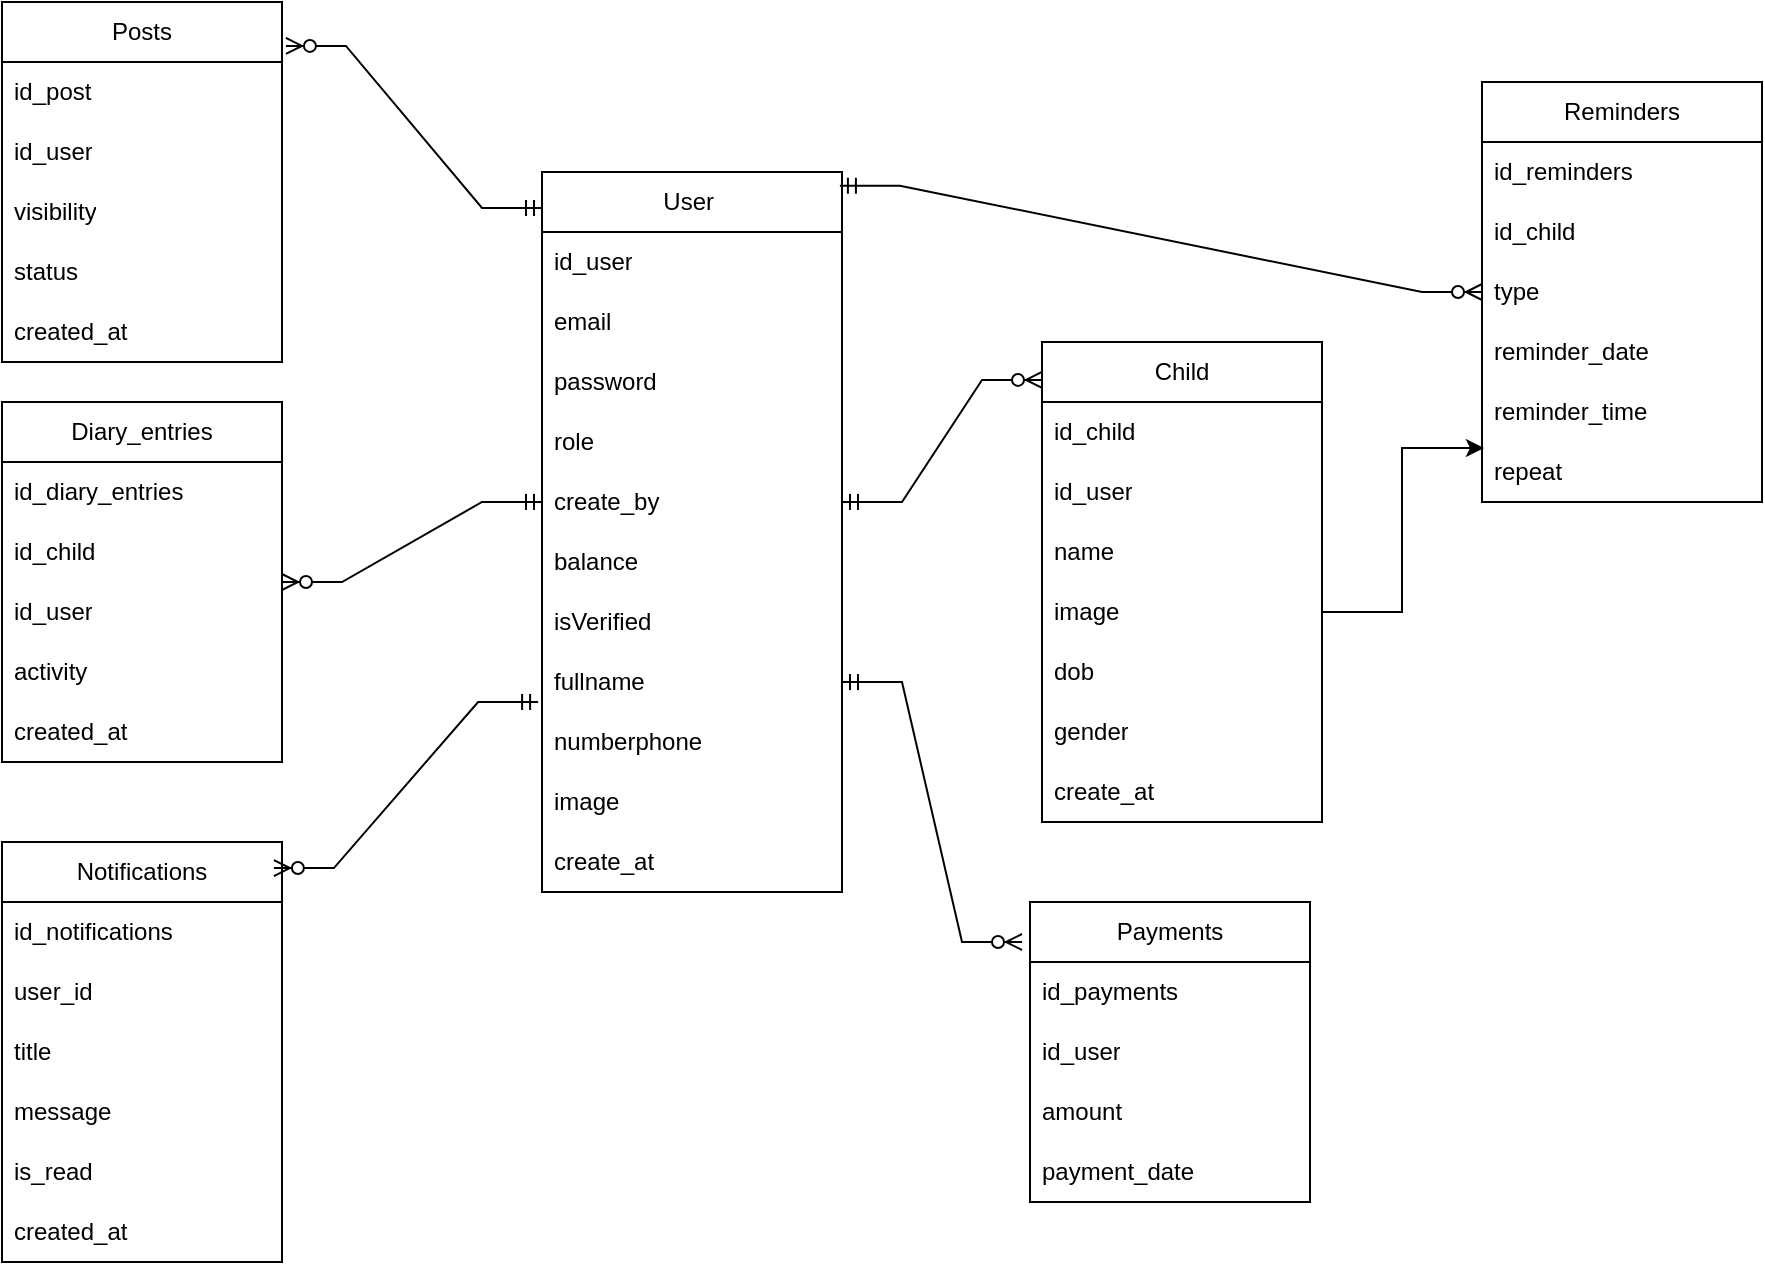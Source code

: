 <mxfile version="27.1.6">
  <diagram name="Trang-1" id="dfRigs13at9_oGxyz8qg">
    <mxGraphModel dx="2505" dy="914" grid="1" gridSize="10" guides="1" tooltips="1" connect="1" arrows="1" fold="1" page="1" pageScale="1" pageWidth="827" pageHeight="1169" math="0" shadow="0">
      <root>
        <mxCell id="0" />
        <mxCell id="1" parent="0" />
        <mxCell id="B8o3VL0zyNEKrHlhs4Ju-1" value="User&amp;nbsp;" style="swimlane;fontStyle=0;childLayout=stackLayout;horizontal=1;startSize=30;horizontalStack=0;resizeParent=1;resizeParentMax=0;resizeLast=0;collapsible=1;marginBottom=0;whiteSpace=wrap;html=1;" parent="1" vertex="1">
          <mxGeometry x="30" y="225" width="150" height="360" as="geometry" />
        </mxCell>
        <mxCell id="B8o3VL0zyNEKrHlhs4Ju-2" value="id_user" style="text;strokeColor=none;fillColor=none;align=left;verticalAlign=middle;spacingLeft=4;spacingRight=4;overflow=hidden;points=[[0,0.5],[1,0.5]];portConstraint=eastwest;rotatable=0;whiteSpace=wrap;html=1;" parent="B8o3VL0zyNEKrHlhs4Ju-1" vertex="1">
          <mxGeometry y="30" width="150" height="30" as="geometry" />
        </mxCell>
        <mxCell id="B8o3VL0zyNEKrHlhs4Ju-3" value="email" style="text;strokeColor=none;fillColor=none;align=left;verticalAlign=middle;spacingLeft=4;spacingRight=4;overflow=hidden;points=[[0,0.5],[1,0.5]];portConstraint=eastwest;rotatable=0;whiteSpace=wrap;html=1;" parent="B8o3VL0zyNEKrHlhs4Ju-1" vertex="1">
          <mxGeometry y="60" width="150" height="30" as="geometry" />
        </mxCell>
        <mxCell id="B8o3VL0zyNEKrHlhs4Ju-4" value="password" style="text;strokeColor=none;fillColor=none;align=left;verticalAlign=middle;spacingLeft=4;spacingRight=4;overflow=hidden;points=[[0,0.5],[1,0.5]];portConstraint=eastwest;rotatable=0;whiteSpace=wrap;html=1;" parent="B8o3VL0zyNEKrHlhs4Ju-1" vertex="1">
          <mxGeometry y="90" width="150" height="30" as="geometry" />
        </mxCell>
        <mxCell id="B8o3VL0zyNEKrHlhs4Ju-16" value="role" style="text;strokeColor=none;fillColor=none;align=left;verticalAlign=middle;spacingLeft=4;spacingRight=4;overflow=hidden;points=[[0,0.5],[1,0.5]];portConstraint=eastwest;rotatable=0;whiteSpace=wrap;html=1;" parent="B8o3VL0zyNEKrHlhs4Ju-1" vertex="1">
          <mxGeometry y="120" width="150" height="30" as="geometry" />
        </mxCell>
        <mxCell id="B8o3VL0zyNEKrHlhs4Ju-18" value="create_by" style="text;strokeColor=none;fillColor=none;align=left;verticalAlign=middle;spacingLeft=4;spacingRight=4;overflow=hidden;points=[[0,0.5],[1,0.5]];portConstraint=eastwest;rotatable=0;whiteSpace=wrap;html=1;" parent="B8o3VL0zyNEKrHlhs4Ju-1" vertex="1">
          <mxGeometry y="150" width="150" height="30" as="geometry" />
        </mxCell>
        <mxCell id="B8o3VL0zyNEKrHlhs4Ju-20" value="balance" style="text;strokeColor=none;fillColor=none;align=left;verticalAlign=middle;spacingLeft=4;spacingRight=4;overflow=hidden;points=[[0,0.5],[1,0.5]];portConstraint=eastwest;rotatable=0;whiteSpace=wrap;html=1;" parent="B8o3VL0zyNEKrHlhs4Ju-1" vertex="1">
          <mxGeometry y="180" width="150" height="30" as="geometry" />
        </mxCell>
        <mxCell id="B8o3VL0zyNEKrHlhs4Ju-19" value="isVerified" style="text;strokeColor=none;fillColor=none;align=left;verticalAlign=middle;spacingLeft=4;spacingRight=4;overflow=hidden;points=[[0,0.5],[1,0.5]];portConstraint=eastwest;rotatable=0;whiteSpace=wrap;html=1;" parent="B8o3VL0zyNEKrHlhs4Ju-1" vertex="1">
          <mxGeometry y="210" width="150" height="30" as="geometry" />
        </mxCell>
        <mxCell id="B8o3VL0zyNEKrHlhs4Ju-22" value="fullname" style="text;strokeColor=none;fillColor=none;align=left;verticalAlign=middle;spacingLeft=4;spacingRight=4;overflow=hidden;points=[[0,0.5],[1,0.5]];portConstraint=eastwest;rotatable=0;whiteSpace=wrap;html=1;" parent="B8o3VL0zyNEKrHlhs4Ju-1" vertex="1">
          <mxGeometry y="240" width="150" height="30" as="geometry" />
        </mxCell>
        <mxCell id="B8o3VL0zyNEKrHlhs4Ju-23" value="numberphone" style="text;strokeColor=none;fillColor=none;align=left;verticalAlign=middle;spacingLeft=4;spacingRight=4;overflow=hidden;points=[[0,0.5],[1,0.5]];portConstraint=eastwest;rotatable=0;whiteSpace=wrap;html=1;" parent="B8o3VL0zyNEKrHlhs4Ju-1" vertex="1">
          <mxGeometry y="270" width="150" height="30" as="geometry" />
        </mxCell>
        <mxCell id="B8o3VL0zyNEKrHlhs4Ju-21" value="image" style="text;strokeColor=none;fillColor=none;align=left;verticalAlign=middle;spacingLeft=4;spacingRight=4;overflow=hidden;points=[[0,0.5],[1,0.5]];portConstraint=eastwest;rotatable=0;whiteSpace=wrap;html=1;" parent="B8o3VL0zyNEKrHlhs4Ju-1" vertex="1">
          <mxGeometry y="300" width="150" height="30" as="geometry" />
        </mxCell>
        <mxCell id="B8o3VL0zyNEKrHlhs4Ju-24" value="create_at" style="text;strokeColor=none;fillColor=none;align=left;verticalAlign=middle;spacingLeft=4;spacingRight=4;overflow=hidden;points=[[0,0.5],[1,0.5]];portConstraint=eastwest;rotatable=0;whiteSpace=wrap;html=1;" parent="B8o3VL0zyNEKrHlhs4Ju-1" vertex="1">
          <mxGeometry y="330" width="150" height="30" as="geometry" />
        </mxCell>
        <mxCell id="B8o3VL0zyNEKrHlhs4Ju-29" value="Child" style="swimlane;fontStyle=0;childLayout=stackLayout;horizontal=1;startSize=30;horizontalStack=0;resizeParent=1;resizeParentMax=0;resizeLast=0;collapsible=1;marginBottom=0;whiteSpace=wrap;html=1;" parent="1" vertex="1">
          <mxGeometry x="280" y="310" width="140" height="240" as="geometry" />
        </mxCell>
        <mxCell id="B8o3VL0zyNEKrHlhs4Ju-30" value="id_child" style="text;strokeColor=none;fillColor=none;align=left;verticalAlign=middle;spacingLeft=4;spacingRight=4;overflow=hidden;points=[[0,0.5],[1,0.5]];portConstraint=eastwest;rotatable=0;whiteSpace=wrap;html=1;" parent="B8o3VL0zyNEKrHlhs4Ju-29" vertex="1">
          <mxGeometry y="30" width="140" height="30" as="geometry" />
        </mxCell>
        <mxCell id="B8o3VL0zyNEKrHlhs4Ju-34" value="id_user" style="text;strokeColor=none;fillColor=none;align=left;verticalAlign=middle;spacingLeft=4;spacingRight=4;overflow=hidden;points=[[0,0.5],[1,0.5]];portConstraint=eastwest;rotatable=0;whiteSpace=wrap;html=1;" parent="B8o3VL0zyNEKrHlhs4Ju-29" vertex="1">
          <mxGeometry y="60" width="140" height="30" as="geometry" />
        </mxCell>
        <mxCell id="B8o3VL0zyNEKrHlhs4Ju-31" value="name" style="text;strokeColor=none;fillColor=none;align=left;verticalAlign=middle;spacingLeft=4;spacingRight=4;overflow=hidden;points=[[0,0.5],[1,0.5]];portConstraint=eastwest;rotatable=0;whiteSpace=wrap;html=1;" parent="B8o3VL0zyNEKrHlhs4Ju-29" vertex="1">
          <mxGeometry y="90" width="140" height="30" as="geometry" />
        </mxCell>
        <mxCell id="B8o3VL0zyNEKrHlhs4Ju-64" value="image" style="text;strokeColor=none;fillColor=none;align=left;verticalAlign=middle;spacingLeft=4;spacingRight=4;overflow=hidden;points=[[0,0.5],[1,0.5]];portConstraint=eastwest;rotatable=0;whiteSpace=wrap;html=1;" parent="B8o3VL0zyNEKrHlhs4Ju-29" vertex="1">
          <mxGeometry y="120" width="140" height="30" as="geometry" />
        </mxCell>
        <mxCell id="B8o3VL0zyNEKrHlhs4Ju-33" value="dob" style="text;strokeColor=none;fillColor=none;align=left;verticalAlign=middle;spacingLeft=4;spacingRight=4;overflow=hidden;points=[[0,0.5],[1,0.5]];portConstraint=eastwest;rotatable=0;whiteSpace=wrap;html=1;" parent="B8o3VL0zyNEKrHlhs4Ju-29" vertex="1">
          <mxGeometry y="150" width="140" height="30" as="geometry" />
        </mxCell>
        <mxCell id="B8o3VL0zyNEKrHlhs4Ju-63" value="gender" style="text;strokeColor=none;fillColor=none;align=left;verticalAlign=middle;spacingLeft=4;spacingRight=4;overflow=hidden;points=[[0,0.5],[1,0.5]];portConstraint=eastwest;rotatable=0;whiteSpace=wrap;html=1;" parent="B8o3VL0zyNEKrHlhs4Ju-29" vertex="1">
          <mxGeometry y="180" width="140" height="30" as="geometry" />
        </mxCell>
        <mxCell id="B8o3VL0zyNEKrHlhs4Ju-35" value="create_at" style="text;strokeColor=none;fillColor=none;align=left;verticalAlign=middle;spacingLeft=4;spacingRight=4;overflow=hidden;points=[[0,0.5],[1,0.5]];portConstraint=eastwest;rotatable=0;whiteSpace=wrap;html=1;" parent="B8o3VL0zyNEKrHlhs4Ju-29" vertex="1">
          <mxGeometry y="210" width="140" height="30" as="geometry" />
        </mxCell>
        <mxCell id="B8o3VL0zyNEKrHlhs4Ju-36" value="Reminders" style="swimlane;fontStyle=0;childLayout=stackLayout;horizontal=1;startSize=30;horizontalStack=0;resizeParent=1;resizeParentMax=0;resizeLast=0;collapsible=1;marginBottom=0;whiteSpace=wrap;html=1;" parent="1" vertex="1">
          <mxGeometry x="500" y="180" width="140" height="210" as="geometry" />
        </mxCell>
        <mxCell id="B8o3VL0zyNEKrHlhs4Ju-40" value="id_reminders" style="text;strokeColor=none;fillColor=none;align=left;verticalAlign=middle;spacingLeft=4;spacingRight=4;overflow=hidden;points=[[0,0.5],[1,0.5]];portConstraint=eastwest;rotatable=0;whiteSpace=wrap;html=1;" parent="B8o3VL0zyNEKrHlhs4Ju-36" vertex="1">
          <mxGeometry y="30" width="140" height="30" as="geometry" />
        </mxCell>
        <mxCell id="B8o3VL0zyNEKrHlhs4Ju-37" value="id_child" style="text;strokeColor=none;fillColor=none;align=left;verticalAlign=middle;spacingLeft=4;spacingRight=4;overflow=hidden;points=[[0,0.5],[1,0.5]];portConstraint=eastwest;rotatable=0;whiteSpace=wrap;html=1;" parent="B8o3VL0zyNEKrHlhs4Ju-36" vertex="1">
          <mxGeometry y="60" width="140" height="30" as="geometry" />
        </mxCell>
        <mxCell id="B8o3VL0zyNEKrHlhs4Ju-38" value="type" style="text;strokeColor=none;fillColor=none;align=left;verticalAlign=middle;spacingLeft=4;spacingRight=4;overflow=hidden;points=[[0,0.5],[1,0.5]];portConstraint=eastwest;rotatable=0;whiteSpace=wrap;html=1;" parent="B8o3VL0zyNEKrHlhs4Ju-36" vertex="1">
          <mxGeometry y="90" width="140" height="30" as="geometry" />
        </mxCell>
        <mxCell id="B8o3VL0zyNEKrHlhs4Ju-42" value="reminder_date" style="text;strokeColor=none;fillColor=none;align=left;verticalAlign=middle;spacingLeft=4;spacingRight=4;overflow=hidden;points=[[0,0.5],[1,0.5]];portConstraint=eastwest;rotatable=0;whiteSpace=wrap;html=1;" parent="B8o3VL0zyNEKrHlhs4Ju-36" vertex="1">
          <mxGeometry y="120" width="140" height="30" as="geometry" />
        </mxCell>
        <mxCell id="B8o3VL0zyNEKrHlhs4Ju-41" value="reminder_time" style="text;strokeColor=none;fillColor=none;align=left;verticalAlign=middle;spacingLeft=4;spacingRight=4;overflow=hidden;points=[[0,0.5],[1,0.5]];portConstraint=eastwest;rotatable=0;whiteSpace=wrap;html=1;" parent="B8o3VL0zyNEKrHlhs4Ju-36" vertex="1">
          <mxGeometry y="150" width="140" height="30" as="geometry" />
        </mxCell>
        <mxCell id="B8o3VL0zyNEKrHlhs4Ju-43" value="repeat" style="text;strokeColor=none;fillColor=none;align=left;verticalAlign=middle;spacingLeft=4;spacingRight=4;overflow=hidden;points=[[0,0.5],[1,0.5]];portConstraint=eastwest;rotatable=0;whiteSpace=wrap;html=1;" parent="B8o3VL0zyNEKrHlhs4Ju-36" vertex="1">
          <mxGeometry y="180" width="140" height="30" as="geometry" />
        </mxCell>
        <mxCell id="B8o3VL0zyNEKrHlhs4Ju-45" value="Diary_entries" style="swimlane;fontStyle=0;childLayout=stackLayout;horizontal=1;startSize=30;horizontalStack=0;resizeParent=1;resizeParentMax=0;resizeLast=0;collapsible=1;marginBottom=0;whiteSpace=wrap;html=1;" parent="1" vertex="1">
          <mxGeometry x="-240" y="340" width="140" height="180" as="geometry">
            <mxRectangle x="280" y="520" width="110" height="30" as="alternateBounds" />
          </mxGeometry>
        </mxCell>
        <mxCell id="B8o3VL0zyNEKrHlhs4Ju-46" value="id_diary_entries" style="text;strokeColor=none;fillColor=none;align=left;verticalAlign=middle;spacingLeft=4;spacingRight=4;overflow=hidden;points=[[0,0.5],[1,0.5]];portConstraint=eastwest;rotatable=0;whiteSpace=wrap;html=1;" parent="B8o3VL0zyNEKrHlhs4Ju-45" vertex="1">
          <mxGeometry y="30" width="140" height="30" as="geometry" />
        </mxCell>
        <mxCell id="B8o3VL0zyNEKrHlhs4Ju-50" value="id_child" style="text;strokeColor=none;fillColor=none;align=left;verticalAlign=middle;spacingLeft=4;spacingRight=4;overflow=hidden;points=[[0,0.5],[1,0.5]];portConstraint=eastwest;rotatable=0;whiteSpace=wrap;html=1;" parent="B8o3VL0zyNEKrHlhs4Ju-45" vertex="1">
          <mxGeometry y="60" width="140" height="30" as="geometry" />
        </mxCell>
        <mxCell id="B8o3VL0zyNEKrHlhs4Ju-51" value="id_user" style="text;strokeColor=none;fillColor=none;align=left;verticalAlign=middle;spacingLeft=4;spacingRight=4;overflow=hidden;points=[[0,0.5],[1,0.5]];portConstraint=eastwest;rotatable=0;whiteSpace=wrap;html=1;" parent="B8o3VL0zyNEKrHlhs4Ju-45" vertex="1">
          <mxGeometry y="90" width="140" height="30" as="geometry" />
        </mxCell>
        <mxCell id="B8o3VL0zyNEKrHlhs4Ju-49" value="activity" style="text;strokeColor=none;fillColor=none;align=left;verticalAlign=middle;spacingLeft=4;spacingRight=4;overflow=hidden;points=[[0,0.5],[1,0.5]];portConstraint=eastwest;rotatable=0;whiteSpace=wrap;html=1;" parent="B8o3VL0zyNEKrHlhs4Ju-45" vertex="1">
          <mxGeometry y="120" width="140" height="30" as="geometry" />
        </mxCell>
        <mxCell id="B8o3VL0zyNEKrHlhs4Ju-52" value="created_at" style="text;strokeColor=none;fillColor=none;align=left;verticalAlign=middle;spacingLeft=4;spacingRight=4;overflow=hidden;points=[[0,0.5],[1,0.5]];portConstraint=eastwest;rotatable=0;whiteSpace=wrap;html=1;" parent="B8o3VL0zyNEKrHlhs4Ju-45" vertex="1">
          <mxGeometry y="150" width="140" height="30" as="geometry" />
        </mxCell>
        <mxCell id="B8o3VL0zyNEKrHlhs4Ju-53" value="Posts" style="swimlane;fontStyle=0;childLayout=stackLayout;horizontal=1;startSize=30;horizontalStack=0;resizeParent=1;resizeParentMax=0;resizeLast=0;collapsible=1;marginBottom=0;whiteSpace=wrap;html=1;" parent="1" vertex="1">
          <mxGeometry x="-240" y="140" width="140" height="180" as="geometry" />
        </mxCell>
        <mxCell id="B8o3VL0zyNEKrHlhs4Ju-54" value="id_post" style="text;strokeColor=none;fillColor=none;align=left;verticalAlign=middle;spacingLeft=4;spacingRight=4;overflow=hidden;points=[[0,0.5],[1,0.5]];portConstraint=eastwest;rotatable=0;whiteSpace=wrap;html=1;" parent="B8o3VL0zyNEKrHlhs4Ju-53" vertex="1">
          <mxGeometry y="30" width="140" height="30" as="geometry" />
        </mxCell>
        <mxCell id="B8o3VL0zyNEKrHlhs4Ju-55" value="id_user" style="text;strokeColor=none;fillColor=none;align=left;verticalAlign=middle;spacingLeft=4;spacingRight=4;overflow=hidden;points=[[0,0.5],[1,0.5]];portConstraint=eastwest;rotatable=0;whiteSpace=wrap;html=1;" parent="B8o3VL0zyNEKrHlhs4Ju-53" vertex="1">
          <mxGeometry y="60" width="140" height="30" as="geometry" />
        </mxCell>
        <mxCell id="B8o3VL0zyNEKrHlhs4Ju-56" value="visibility" style="text;strokeColor=none;fillColor=none;align=left;verticalAlign=middle;spacingLeft=4;spacingRight=4;overflow=hidden;points=[[0,0.5],[1,0.5]];portConstraint=eastwest;rotatable=0;whiteSpace=wrap;html=1;" parent="B8o3VL0zyNEKrHlhs4Ju-53" vertex="1">
          <mxGeometry y="90" width="140" height="30" as="geometry" />
        </mxCell>
        <mxCell id="B8o3VL0zyNEKrHlhs4Ju-59" value="status" style="text;strokeColor=none;fillColor=none;align=left;verticalAlign=middle;spacingLeft=4;spacingRight=4;overflow=hidden;points=[[0,0.5],[1,0.5]];portConstraint=eastwest;rotatable=0;whiteSpace=wrap;html=1;" parent="B8o3VL0zyNEKrHlhs4Ju-53" vertex="1">
          <mxGeometry y="120" width="140" height="30" as="geometry" />
        </mxCell>
        <mxCell id="B8o3VL0zyNEKrHlhs4Ju-58" value="created_at" style="text;strokeColor=none;fillColor=none;align=left;verticalAlign=middle;spacingLeft=4;spacingRight=4;overflow=hidden;points=[[0,0.5],[1,0.5]];portConstraint=eastwest;rotatable=0;whiteSpace=wrap;html=1;" parent="B8o3VL0zyNEKrHlhs4Ju-53" vertex="1">
          <mxGeometry y="150" width="140" height="30" as="geometry" />
        </mxCell>
        <mxCell id="B8o3VL0zyNEKrHlhs4Ju-66" value="Payments" style="swimlane;fontStyle=0;childLayout=stackLayout;horizontal=1;startSize=30;horizontalStack=0;resizeParent=1;resizeParentMax=0;resizeLast=0;collapsible=1;marginBottom=0;whiteSpace=wrap;html=1;" parent="1" vertex="1">
          <mxGeometry x="274" y="590" width="140" height="150" as="geometry" />
        </mxCell>
        <mxCell id="B8o3VL0zyNEKrHlhs4Ju-67" value="id_payments" style="text;strokeColor=none;fillColor=none;align=left;verticalAlign=middle;spacingLeft=4;spacingRight=4;overflow=hidden;points=[[0,0.5],[1,0.5]];portConstraint=eastwest;rotatable=0;whiteSpace=wrap;html=1;" parent="B8o3VL0zyNEKrHlhs4Ju-66" vertex="1">
          <mxGeometry y="30" width="140" height="30" as="geometry" />
        </mxCell>
        <mxCell id="B8o3VL0zyNEKrHlhs4Ju-68" value="id_user" style="text;strokeColor=none;fillColor=none;align=left;verticalAlign=middle;spacingLeft=4;spacingRight=4;overflow=hidden;points=[[0,0.5],[1,0.5]];portConstraint=eastwest;rotatable=0;whiteSpace=wrap;html=1;" parent="B8o3VL0zyNEKrHlhs4Ju-66" vertex="1">
          <mxGeometry y="60" width="140" height="30" as="geometry" />
        </mxCell>
        <mxCell id="B8o3VL0zyNEKrHlhs4Ju-71" value="amount" style="text;strokeColor=none;fillColor=none;align=left;verticalAlign=middle;spacingLeft=4;spacingRight=4;overflow=hidden;points=[[0,0.5],[1,0.5]];portConstraint=eastwest;rotatable=0;whiteSpace=wrap;html=1;" parent="B8o3VL0zyNEKrHlhs4Ju-66" vertex="1">
          <mxGeometry y="90" width="140" height="30" as="geometry" />
        </mxCell>
        <mxCell id="B8o3VL0zyNEKrHlhs4Ju-72" value="payment_date" style="text;strokeColor=none;fillColor=none;align=left;verticalAlign=middle;spacingLeft=4;spacingRight=4;overflow=hidden;points=[[0,0.5],[1,0.5]];portConstraint=eastwest;rotatable=0;whiteSpace=wrap;html=1;" parent="B8o3VL0zyNEKrHlhs4Ju-66" vertex="1">
          <mxGeometry y="120" width="140" height="30" as="geometry" />
        </mxCell>
        <mxCell id="B8o3VL0zyNEKrHlhs4Ju-73" value="Notifications" style="swimlane;fontStyle=0;childLayout=stackLayout;horizontal=1;startSize=30;horizontalStack=0;resizeParent=1;resizeParentMax=0;resizeLast=0;collapsible=1;marginBottom=0;whiteSpace=wrap;html=1;" parent="1" vertex="1">
          <mxGeometry x="-240" y="560" width="140" height="210" as="geometry" />
        </mxCell>
        <mxCell id="B8o3VL0zyNEKrHlhs4Ju-74" value="id_notifications" style="text;strokeColor=none;fillColor=none;align=left;verticalAlign=middle;spacingLeft=4;spacingRight=4;overflow=hidden;points=[[0,0.5],[1,0.5]];portConstraint=eastwest;rotatable=0;whiteSpace=wrap;html=1;" parent="B8o3VL0zyNEKrHlhs4Ju-73" vertex="1">
          <mxGeometry y="30" width="140" height="30" as="geometry" />
        </mxCell>
        <mxCell id="B8o3VL0zyNEKrHlhs4Ju-75" value="user_id" style="text;strokeColor=none;fillColor=none;align=left;verticalAlign=middle;spacingLeft=4;spacingRight=4;overflow=hidden;points=[[0,0.5],[1,0.5]];portConstraint=eastwest;rotatable=0;whiteSpace=wrap;html=1;" parent="B8o3VL0zyNEKrHlhs4Ju-73" vertex="1">
          <mxGeometry y="60" width="140" height="30" as="geometry" />
        </mxCell>
        <mxCell id="B8o3VL0zyNEKrHlhs4Ju-77" value="title" style="text;strokeColor=none;fillColor=none;align=left;verticalAlign=middle;spacingLeft=4;spacingRight=4;overflow=hidden;points=[[0,0.5],[1,0.5]];portConstraint=eastwest;rotatable=0;whiteSpace=wrap;html=1;" parent="B8o3VL0zyNEKrHlhs4Ju-73" vertex="1">
          <mxGeometry y="90" width="140" height="30" as="geometry" />
        </mxCell>
        <mxCell id="B8o3VL0zyNEKrHlhs4Ju-79" value="message" style="text;strokeColor=none;fillColor=none;align=left;verticalAlign=middle;spacingLeft=4;spacingRight=4;overflow=hidden;points=[[0,0.5],[1,0.5]];portConstraint=eastwest;rotatable=0;whiteSpace=wrap;html=1;" parent="B8o3VL0zyNEKrHlhs4Ju-73" vertex="1">
          <mxGeometry y="120" width="140" height="30" as="geometry" />
        </mxCell>
        <mxCell id="B8o3VL0zyNEKrHlhs4Ju-78" value="is_read" style="text;strokeColor=none;fillColor=none;align=left;verticalAlign=middle;spacingLeft=4;spacingRight=4;overflow=hidden;points=[[0,0.5],[1,0.5]];portConstraint=eastwest;rotatable=0;whiteSpace=wrap;html=1;" parent="B8o3VL0zyNEKrHlhs4Ju-73" vertex="1">
          <mxGeometry y="150" width="140" height="30" as="geometry" />
        </mxCell>
        <mxCell id="B8o3VL0zyNEKrHlhs4Ju-76" value="created_at" style="text;strokeColor=none;fillColor=none;align=left;verticalAlign=middle;spacingLeft=4;spacingRight=4;overflow=hidden;points=[[0,0.5],[1,0.5]];portConstraint=eastwest;rotatable=0;whiteSpace=wrap;html=1;" parent="B8o3VL0zyNEKrHlhs4Ju-73" vertex="1">
          <mxGeometry y="180" width="140" height="30" as="geometry" />
        </mxCell>
        <mxCell id="nPV9tokTsG1H5US8bNUS-13" value="" style="edgeStyle=entityRelationEdgeStyle;fontSize=12;html=1;endArrow=ERzeroToMany;startArrow=ERmandOne;rounded=0;exitX=0;exitY=0.05;exitDx=0;exitDy=0;exitPerimeter=0;entryX=1.014;entryY=0.122;entryDx=0;entryDy=0;entryPerimeter=0;" parent="1" source="B8o3VL0zyNEKrHlhs4Ju-1" target="B8o3VL0zyNEKrHlhs4Ju-53" edge="1">
          <mxGeometry width="100" height="100" relative="1" as="geometry">
            <mxPoint x="-150" y="420" as="sourcePoint" />
            <mxPoint x="-50" y="320" as="targetPoint" />
            <Array as="points">
              <mxPoint x="-210" y="390" />
              <mxPoint x="10" y="250" />
              <mxPoint x="-50" y="240" />
              <mxPoint x="40" y="260" />
              <mxPoint x="20" y="250" />
            </Array>
          </mxGeometry>
        </mxCell>
        <mxCell id="nPV9tokTsG1H5US8bNUS-14" value="" style="edgeStyle=entityRelationEdgeStyle;fontSize=12;html=1;endArrow=ERzeroToMany;startArrow=ERmandOne;rounded=0;entryX=0;entryY=0.079;entryDx=0;entryDy=0;entryPerimeter=0;" parent="1" source="B8o3VL0zyNEKrHlhs4Ju-18" target="B8o3VL0zyNEKrHlhs4Ju-29" edge="1">
          <mxGeometry width="100" height="100" relative="1" as="geometry">
            <mxPoint x="207" y="279" as="sourcePoint" />
            <mxPoint x="130" y="400" as="targetPoint" />
            <Array as="points">
              <mxPoint x="-30" y="435" />
              <mxPoint x="190" y="295" />
              <mxPoint x="220" y="305" />
              <mxPoint x="200" y="295" />
              <mxPoint x="310" y="340" />
            </Array>
          </mxGeometry>
        </mxCell>
        <mxCell id="nPV9tokTsG1H5US8bNUS-15" value="" style="edgeStyle=entityRelationEdgeStyle;fontSize=12;html=1;endArrow=ERzeroToMany;startArrow=ERmandOne;rounded=0;" parent="1" source="B8o3VL0zyNEKrHlhs4Ju-18" target="B8o3VL0zyNEKrHlhs4Ju-45" edge="1">
          <mxGeometry width="100" height="100" relative="1" as="geometry">
            <mxPoint x="20" y="340" as="sourcePoint" />
            <mxPoint x="-90" y="449" as="targetPoint" />
            <Array as="points">
              <mxPoint x="-390" y="675" />
              <mxPoint x="-170" y="535" />
              <mxPoint x="-140" y="545" />
              <mxPoint x="-160" y="535" />
              <mxPoint x="-50" y="580" />
            </Array>
          </mxGeometry>
        </mxCell>
        <mxCell id="nPV9tokTsG1H5US8bNUS-16" value="" style="edgeStyle=entityRelationEdgeStyle;fontSize=12;html=1;endArrow=ERzeroToMany;startArrow=ERmandOne;rounded=0;exitX=1;exitY=0.5;exitDx=0;exitDy=0;" parent="1" source="B8o3VL0zyNEKrHlhs4Ju-22" edge="1">
          <mxGeometry width="100" height="100" relative="1" as="geometry">
            <mxPoint x="180" y="550" as="sourcePoint" />
            <mxPoint x="270" y="610" as="targetPoint" />
            <Array as="points">
              <mxPoint x="-30" y="675" />
              <mxPoint x="190" y="535" />
              <mxPoint x="220" y="545" />
              <mxPoint x="200" y="535" />
              <mxPoint x="310" y="580" />
            </Array>
          </mxGeometry>
        </mxCell>
        <mxCell id="nPV9tokTsG1H5US8bNUS-23" value="" style="edgeStyle=entityRelationEdgeStyle;fontSize=12;html=1;endArrow=ERzeroToMany;startArrow=ERmandOne;rounded=0;entryX=0.971;entryY=0.062;entryDx=0;entryDy=0;entryPerimeter=0;exitX=-0.013;exitY=0.833;exitDx=0;exitDy=0;exitPerimeter=0;" parent="1" source="B8o3VL0zyNEKrHlhs4Ju-22" target="B8o3VL0zyNEKrHlhs4Ju-73" edge="1">
          <mxGeometry width="100" height="100" relative="1" as="geometry">
            <mxPoint y="420" as="sourcePoint" />
            <mxPoint x="-150" y="710" as="targetPoint" />
            <Array as="points">
              <mxPoint x="-440" y="955" />
              <mxPoint x="-220" y="815" />
              <mxPoint x="-190" y="825" />
              <mxPoint x="-210" y="815" />
              <mxPoint x="-100" y="860" />
            </Array>
          </mxGeometry>
        </mxCell>
        <mxCell id="nPV9tokTsG1H5US8bNUS-24" value="" style="edgeStyle=entityRelationEdgeStyle;fontSize=12;html=1;endArrow=ERzeroToMany;startArrow=ERmandOne;rounded=0;exitX=0.993;exitY=0.019;exitDx=0;exitDy=0;exitPerimeter=0;" parent="1" source="B8o3VL0zyNEKrHlhs4Ju-1" target="B8o3VL0zyNEKrHlhs4Ju-36" edge="1">
          <mxGeometry width="100" height="100" relative="1" as="geometry">
            <mxPoint x="180" y="160" as="sourcePoint" />
            <mxPoint x="270" y="271" as="targetPoint" />
            <Array as="points">
              <mxPoint x="-30" y="435" />
              <mxPoint x="190" y="295" />
              <mxPoint x="220" y="305" />
              <mxPoint x="200" y="295" />
              <mxPoint x="310" y="340" />
            </Array>
          </mxGeometry>
        </mxCell>
        <mxCell id="nPV9tokTsG1H5US8bNUS-27" style="edgeStyle=orthogonalEdgeStyle;rounded=0;orthogonalLoop=1;jettySize=auto;html=1;entryX=0.007;entryY=0.1;entryDx=0;entryDy=0;entryPerimeter=0;" parent="1" source="B8o3VL0zyNEKrHlhs4Ju-64" target="B8o3VL0zyNEKrHlhs4Ju-43" edge="1">
          <mxGeometry relative="1" as="geometry" />
        </mxCell>
      </root>
    </mxGraphModel>
  </diagram>
</mxfile>
